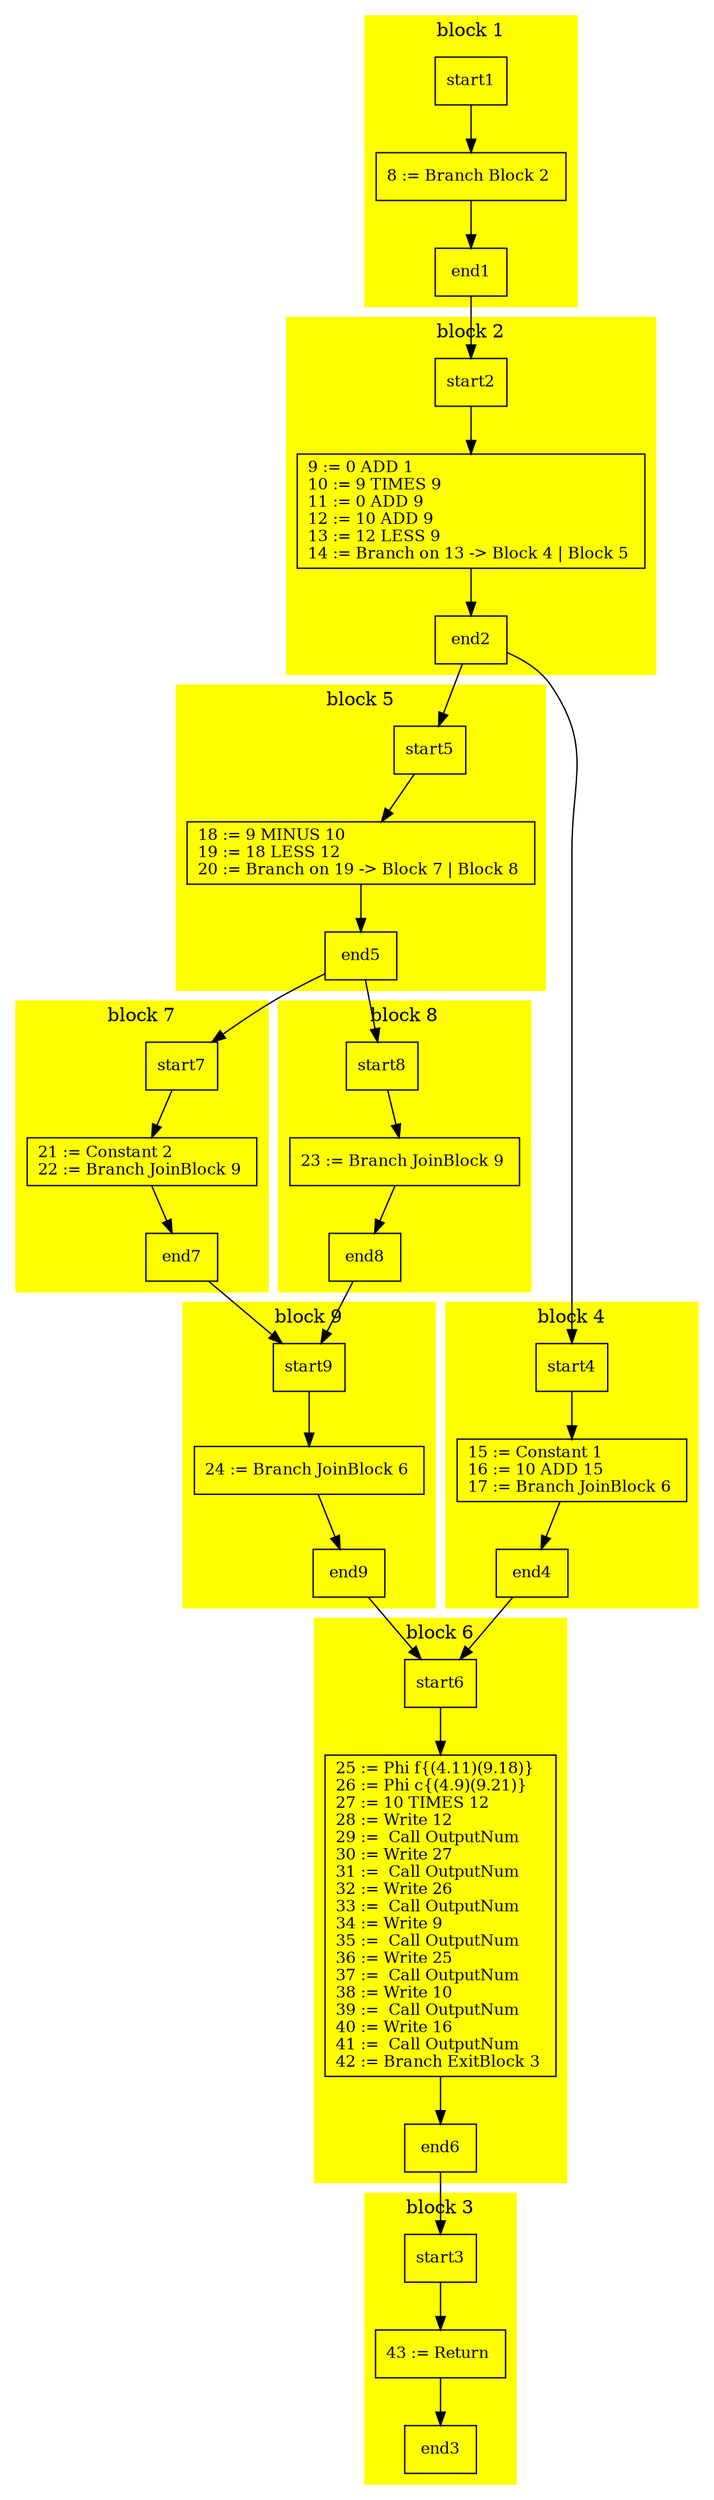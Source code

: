 digraph foo {
	subgraph cluster1{ style=filled; color=yellow; node [fontsize = 12, shape=box, align=left]; 
label = "block 1";
"start1" ->"8 := Branch Block 2 " -> "end1";}
	subgraph cluster2{ style=filled; color=yellow; node [fontsize = 12, shape=box, align=left]; 
label = "block 2";
"start2" ->"9 := 0 ADD 1\l10 := 9 TIMES 9\l11 := 0 ADD 9\l12 := 10 ADD 9\l13 := 12 LESS 9\l14 := Branch on 13 -> Block 4 | Block 5 " -> "end2";}
	subgraph cluster3{ style=filled; color=yellow; node [fontsize = 12, shape=box, align=left]; 
label = "block 3";
"start3" ->"43 := Return " -> "end3";}
	subgraph cluster4{ style=filled; color=yellow; node [fontsize = 12, shape=box, align=left]; 
label = "block 4";
"start4" ->"15 := Constant 1\l16 := 10 ADD 15\l17 := Branch JoinBlock 6 " -> "end4";}
	subgraph cluster5{ style=filled; color=yellow; node [fontsize = 12, shape=box, align=left]; 
label = "block 5";
"start5" ->"18 := 9 MINUS 10\l19 := 18 LESS 12\l20 := Branch on 19 -> Block 7 | Block 8 " -> "end5";}
	subgraph cluster6{ style=filled; color=yellow; node [fontsize = 12, shape=box, align=left]; 
label = "block 6";
"start6" ->"25 := Phi f{(4.11)(9.18)}\l26 := Phi c{(4.9)(9.21)}\l27 := 10 TIMES 12\l28 := Write 12\l29 :=  Call OutputNum\l30 := Write 27\l31 :=  Call OutputNum\l32 := Write 26\l33 :=  Call OutputNum\l34 := Write 9\l35 :=  Call OutputNum\l36 := Write 25\l37 :=  Call OutputNum\l38 := Write 10\l39 :=  Call OutputNum\l40 := Write 16\l41 :=  Call OutputNum\l42 := Branch ExitBlock 3 " -> "end6";}
	subgraph cluster7{ style=filled; color=yellow; node [fontsize = 12, shape=box, align=left]; 
label = "block 7";
"start7" ->"21 := Constant 2\l22 := Branch JoinBlock 9 " -> "end7";}
	subgraph cluster8{ style=filled; color=yellow; node [fontsize = 12, shape=box, align=left]; 
label = "block 8";
"start8" ->"23 := Branch JoinBlock 9 " -> "end8";}
	subgraph cluster9{ style=filled; color=yellow; node [fontsize = 12, shape=box, align=left]; 
label = "block 9";
"start9" ->"24 := Branch JoinBlock 6 " -> "end9";}
"end1" -> "start2" [ltail=cluster1 lhead=cluster2];
"end2" -> "start4" [ltail=cluster2 lhead=cluster4];
"end2" -> "start5" [ltail=cluster2 lhead=cluster5];
"end4" -> "start6" [ltail=cluster4 lhead=cluster6];
"end5" -> "start7" [ltail=cluster5 lhead=cluster7];
"end5" -> "start8" [ltail=cluster5 lhead=cluster8];
"end6" -> "start3" [ltail=cluster6 lhead=cluster3];
"end7" -> "start9" [ltail=cluster7 lhead=cluster9];
"end8" -> "start9" [ltail=cluster8 lhead=cluster9];
"end9" -> "start6" [ltail=cluster9 lhead=cluster6];
}

digraph main {
	subgraph cluster0{ style=filled; color=yellow; node [fontsize = 12, shape=box, align=left]; 
label = "block 0";
"start0" ->"44 := Branch Block 10 " -> "end0";}
	subgraph cluster10{ style=filled; color=yellow; node [fontsize = 12, shape=box, align=left]; 
label = "block 10";
"start10" ->"45 :=  Call foo\l46 := Branch ExitBlock 11 " -> "end10";}
	subgraph cluster11{ style=filled; color=yellow; node [fontsize = 12, shape=box, align=left]; 
label = "block 11";
"start11" ->"47 := Return " -> "end11";}
"end0" -> "start10" [ltail=cluster0 lhead=cluster10];
"end10" -> "start11" [ltail=cluster10 lhead=cluster11];
}

